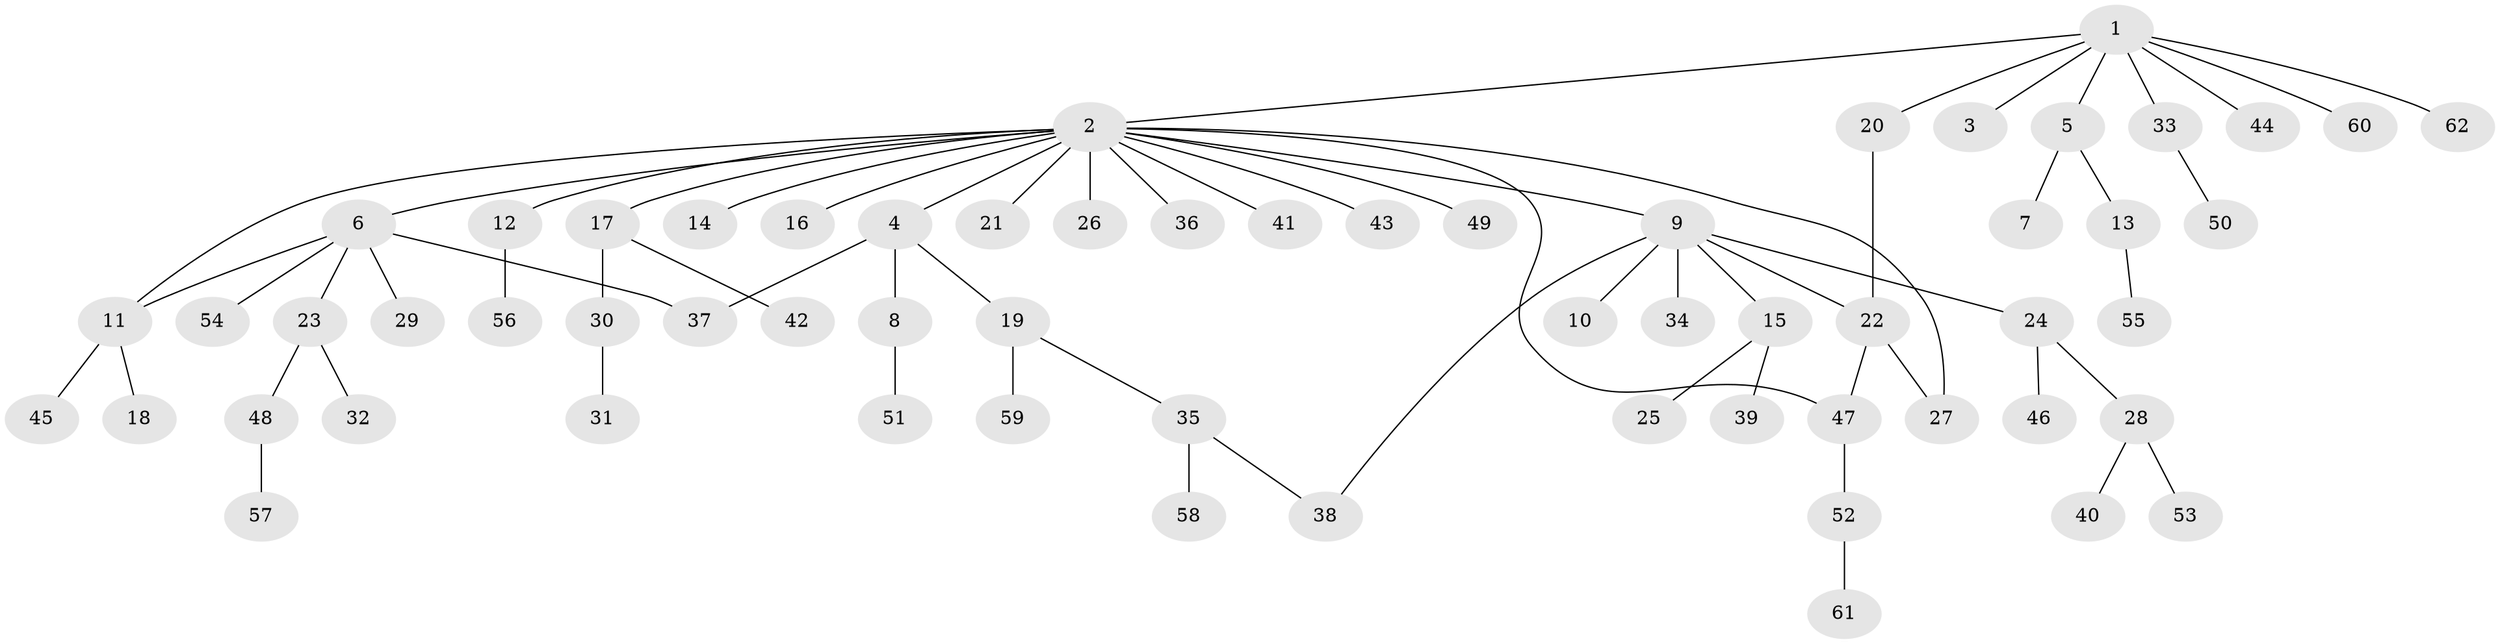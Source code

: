 // coarse degree distribution, {7: 0.022727272727272728, 22: 0.022727272727272728, 1: 0.6136363636363636, 4: 0.045454545454545456, 3: 0.11363636363636363, 5: 0.022727272727272728, 2: 0.1590909090909091}
// Generated by graph-tools (version 1.1) at 2025/41/03/06/25 10:41:48]
// undirected, 62 vertices, 67 edges
graph export_dot {
graph [start="1"]
  node [color=gray90,style=filled];
  1;
  2;
  3;
  4;
  5;
  6;
  7;
  8;
  9;
  10;
  11;
  12;
  13;
  14;
  15;
  16;
  17;
  18;
  19;
  20;
  21;
  22;
  23;
  24;
  25;
  26;
  27;
  28;
  29;
  30;
  31;
  32;
  33;
  34;
  35;
  36;
  37;
  38;
  39;
  40;
  41;
  42;
  43;
  44;
  45;
  46;
  47;
  48;
  49;
  50;
  51;
  52;
  53;
  54;
  55;
  56;
  57;
  58;
  59;
  60;
  61;
  62;
  1 -- 2;
  1 -- 3;
  1 -- 5;
  1 -- 20;
  1 -- 33;
  1 -- 44;
  1 -- 60;
  1 -- 62;
  2 -- 4;
  2 -- 6;
  2 -- 9;
  2 -- 11;
  2 -- 12;
  2 -- 14;
  2 -- 16;
  2 -- 17;
  2 -- 21;
  2 -- 26;
  2 -- 27;
  2 -- 36;
  2 -- 41;
  2 -- 43;
  2 -- 47;
  2 -- 49;
  4 -- 8;
  4 -- 19;
  4 -- 37;
  5 -- 7;
  5 -- 13;
  6 -- 11;
  6 -- 23;
  6 -- 29;
  6 -- 37;
  6 -- 54;
  8 -- 51;
  9 -- 10;
  9 -- 15;
  9 -- 22;
  9 -- 24;
  9 -- 34;
  9 -- 38;
  11 -- 18;
  11 -- 45;
  12 -- 56;
  13 -- 55;
  15 -- 25;
  15 -- 39;
  17 -- 30;
  17 -- 42;
  19 -- 35;
  19 -- 59;
  20 -- 22;
  22 -- 27;
  22 -- 47;
  23 -- 32;
  23 -- 48;
  24 -- 28;
  24 -- 46;
  28 -- 40;
  28 -- 53;
  30 -- 31;
  33 -- 50;
  35 -- 38;
  35 -- 58;
  47 -- 52;
  48 -- 57;
  52 -- 61;
}
